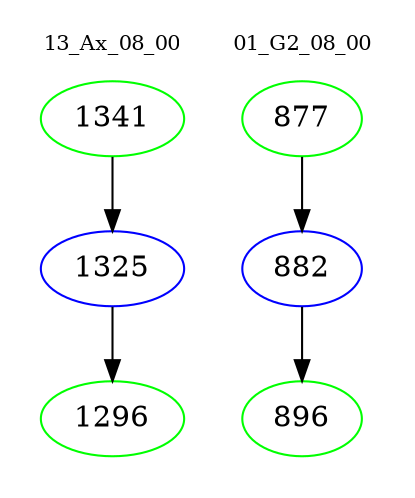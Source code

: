 digraph{
subgraph cluster_0 {
color = white
label = "13_Ax_08_00";
fontsize=10;
T0_1341 [label="1341", color="green"]
T0_1341 -> T0_1325 [color="black"]
T0_1325 [label="1325", color="blue"]
T0_1325 -> T0_1296 [color="black"]
T0_1296 [label="1296", color="green"]
}
subgraph cluster_1 {
color = white
label = "01_G2_08_00";
fontsize=10;
T1_877 [label="877", color="green"]
T1_877 -> T1_882 [color="black"]
T1_882 [label="882", color="blue"]
T1_882 -> T1_896 [color="black"]
T1_896 [label="896", color="green"]
}
}
